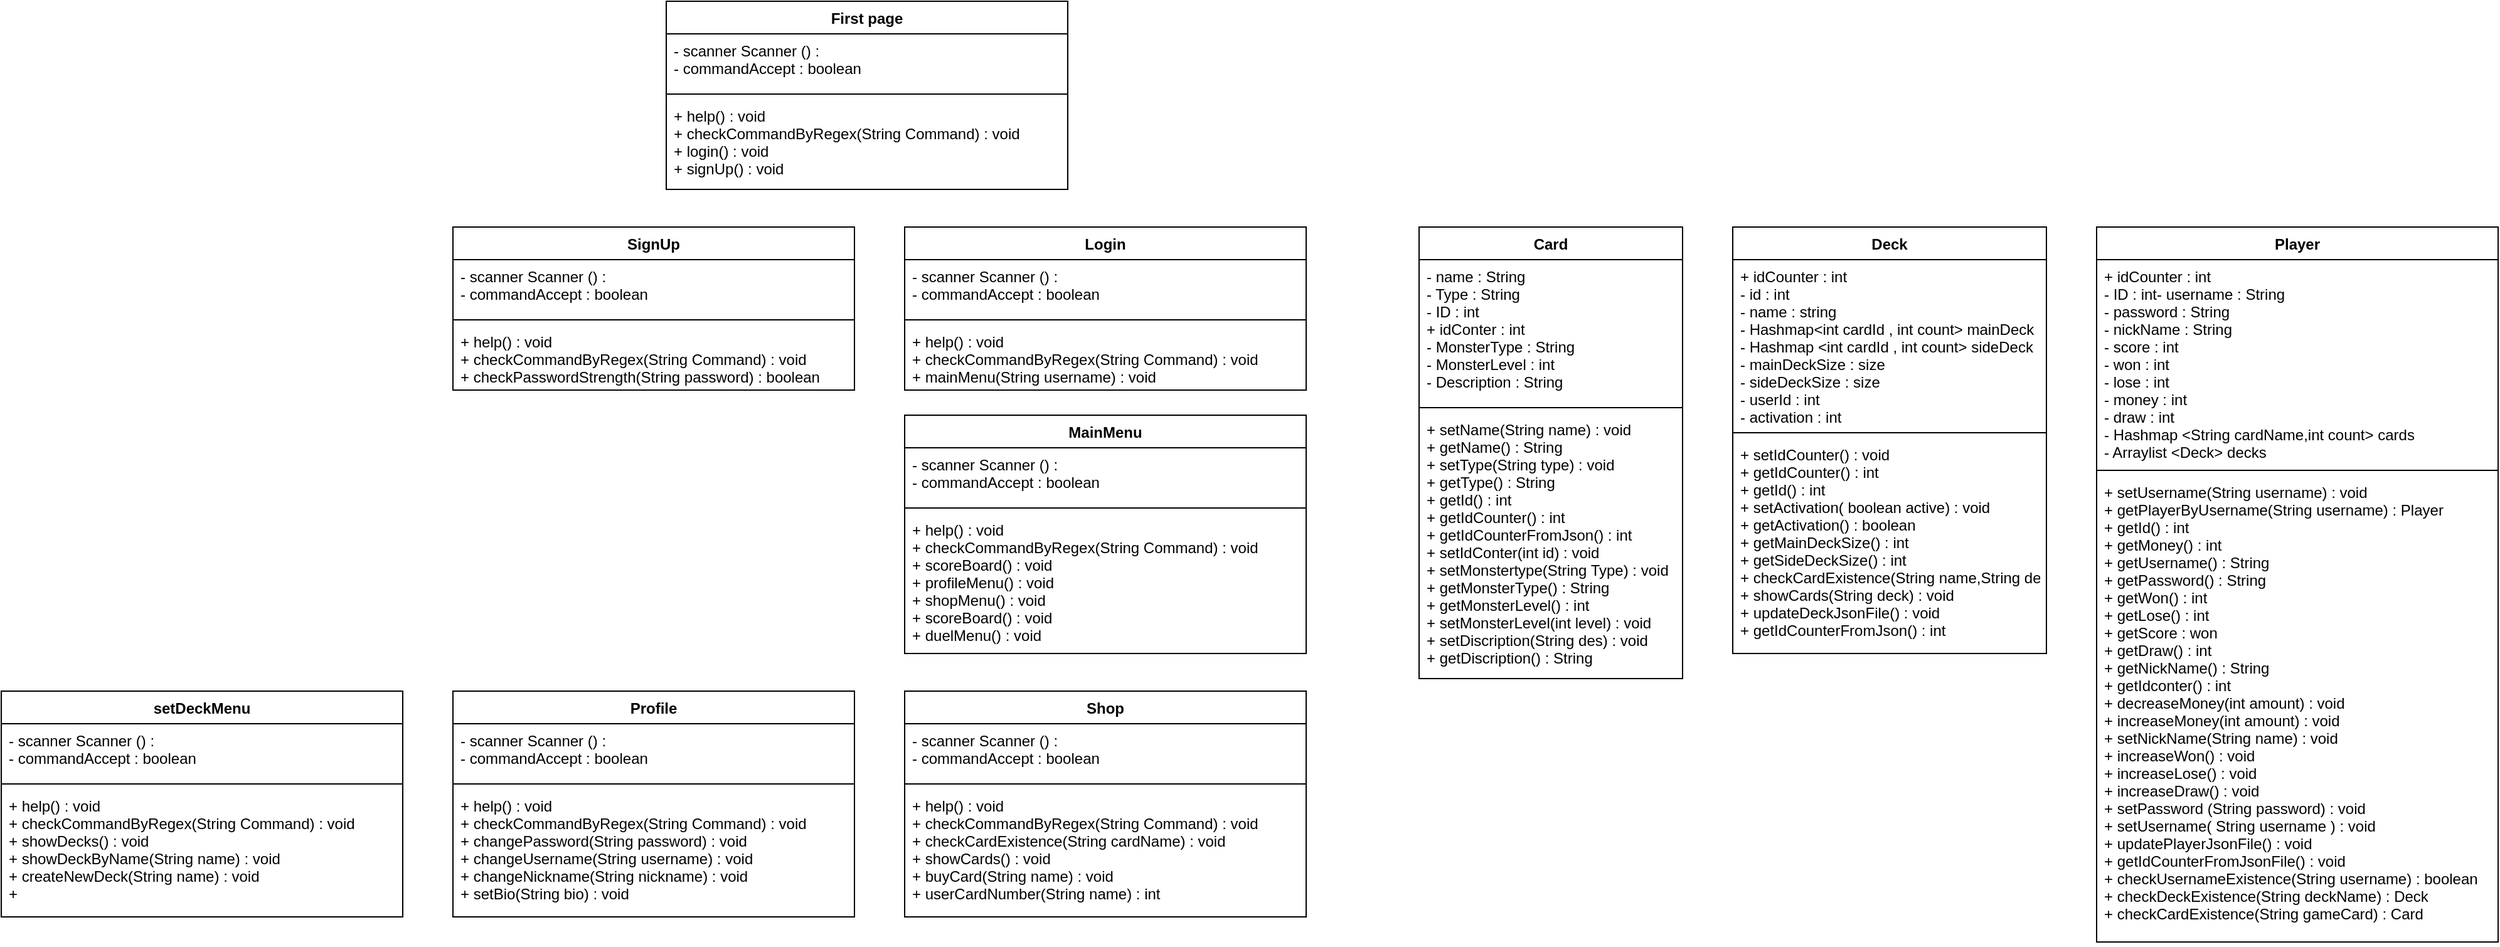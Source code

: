 <mxfile version="14.6.3" type="device"><diagram id="1qHVM7tWFMdZ8C6uD1OJ" name="Page-1"><mxGraphModel dx="2905" dy="552" grid="1" gridSize="10" guides="1" tooltips="1" connect="1" arrows="1" fold="1" page="1" pageScale="1" pageWidth="850" pageHeight="1100" math="0" shadow="0"><root><mxCell id="0"/><mxCell id="1" parent="0"/><mxCell id="omThe3qzSCuYO-1pEHOR-20" value="Deck&#xA;" style="swimlane;fontStyle=1;align=center;verticalAlign=top;childLayout=stackLayout;horizontal=1;startSize=26;horizontalStack=0;resizeParent=1;resizeParentMax=0;resizeLast=0;collapsible=1;marginBottom=0;" parent="1" vertex="1"><mxGeometry x="220" y="420" width="250" height="340" as="geometry"/></mxCell><mxCell id="omThe3qzSCuYO-1pEHOR-21" value="+ idCounter : int&#xA;- id : int&#xA;- name : string&#xA;- Hashmap&lt;int cardId , int count&gt; mainDeck&#xA;- Hashmap &lt;int cardId , int count&gt; sideDeck&#xA;- mainDeckSize : size&#xA;- sideDeckSize : size&#xA;- userId : int&#xA;- activation : int" style="text;strokeColor=none;fillColor=none;align=left;verticalAlign=top;spacingLeft=4;spacingRight=4;overflow=hidden;rotatable=0;points=[[0,0.5],[1,0.5]];portConstraint=eastwest;" parent="omThe3qzSCuYO-1pEHOR-20" vertex="1"><mxGeometry y="26" width="250" height="134" as="geometry"/></mxCell><mxCell id="omThe3qzSCuYO-1pEHOR-22" value="" style="line;strokeWidth=1;fillColor=none;align=left;verticalAlign=middle;spacingTop=-1;spacingLeft=3;spacingRight=3;rotatable=0;labelPosition=right;points=[];portConstraint=eastwest;" parent="omThe3qzSCuYO-1pEHOR-20" vertex="1"><mxGeometry y="160" width="250" height="8" as="geometry"/></mxCell><mxCell id="omThe3qzSCuYO-1pEHOR-23" value="+ setIdCounter() : void&#xA;+ getIdCounter() : int&#xA;+ getId() : int&#xA;+ setActivation( boolean active) : void&#xA;+ getActivation() : boolean&#xA;+ getMainDeckSize() : int&#xA;+ getSideDeckSize() : int&#xA;+ checkCardExistence(String name,String deck) : Card&#xA;+ showCards(String deck) : void&#xA;+ updateDeckJsonFile() : void&#xA;+ getIdCounterFromJson() : int &#xA;&#xA;" style="text;strokeColor=none;fillColor=none;align=left;verticalAlign=top;spacingLeft=4;spacingRight=4;overflow=hidden;rotatable=0;points=[[0,0.5],[1,0.5]];portConstraint=eastwest;" parent="omThe3qzSCuYO-1pEHOR-20" vertex="1"><mxGeometry y="168" width="250" height="172" as="geometry"/></mxCell><mxCell id="omThe3qzSCuYO-1pEHOR-24" value="Player" style="swimlane;fontStyle=1;align=center;verticalAlign=top;childLayout=stackLayout;horizontal=1;startSize=26;horizontalStack=0;resizeParent=1;resizeParentMax=0;resizeLast=0;collapsible=1;marginBottom=0;" parent="1" vertex="1"><mxGeometry x="510" y="420" width="320" height="570" as="geometry"/></mxCell><mxCell id="omThe3qzSCuYO-1pEHOR-25" value="+ idCounter : int&#xA;- ID : int- username : String&#xA;- password : String&#xA;- nickName : String&#xA;- score : int&#xA;- won : int&#xA;- lose : int&#xA;- money : int&#xA;- draw : int&#xA;- Hashmap &lt;String cardName,int count&gt; cards&#xA;- Arraylist &lt;Deck&gt; decks&#xA;" style="text;strokeColor=none;fillColor=none;align=left;verticalAlign=top;spacingLeft=4;spacingRight=4;overflow=hidden;rotatable=0;points=[[0,0.5],[1,0.5]];portConstraint=eastwest;" parent="omThe3qzSCuYO-1pEHOR-24" vertex="1"><mxGeometry y="26" width="320" height="164" as="geometry"/></mxCell><mxCell id="omThe3qzSCuYO-1pEHOR-26" value="" style="line;strokeWidth=1;fillColor=none;align=left;verticalAlign=middle;spacingTop=-1;spacingLeft=3;spacingRight=3;rotatable=0;labelPosition=right;points=[];portConstraint=eastwest;" parent="omThe3qzSCuYO-1pEHOR-24" vertex="1"><mxGeometry y="190" width="320" height="8" as="geometry"/></mxCell><mxCell id="omThe3qzSCuYO-1pEHOR-27" value="+ setUsername(String username) : void&#xA;+ getPlayerByUsername(String username) : Player&#xA;+ getId() : int&#xA;+ getMoney() : int&#xA;+ getUsername() : String&#xA;+ getPassword() : String&#xA;+ getWon() : int&#xA;+ getLose() : int&#xA;+ getScore : won&#xA;+ getDraw() : int&#xA;+ getNickName() : String&#xA;+ getIdconter() : int&#xA;+ decreaseMoney(int amount) : void&#xA;+ increaseMoney(int amount) : void&#xA;+ setNickName(String name) : void&#xA;+ increaseWon() : void&#xA;+ increaseLose() : void&#xA;+ increaseDraw() : void&#xA;+ setPassword (String password) : void&#xA;+ setUsername( String username ) : void &#xA;+ updatePlayerJsonFile() : void&#xA;+ getIdCounterFromJsonFile() : void&#xA;+ checkUsernameExistence(String username) : boolean&#xA;+ checkDeckExistence(String deckName) : Deck&#xA;+ checkCardExistence(String gameCard) : Card&#xA;&#xA;&#xA;&#xA;&#xA;" style="text;strokeColor=none;fillColor=none;align=left;verticalAlign=top;spacingLeft=4;spacingRight=4;overflow=hidden;rotatable=0;points=[[0,0.5],[1,0.5]];portConstraint=eastwest;" parent="omThe3qzSCuYO-1pEHOR-24" vertex="1"><mxGeometry y="198" width="320" height="372" as="geometry"/></mxCell><mxCell id="omThe3qzSCuYO-1pEHOR-36" value="First page" style="swimlane;fontStyle=1;align=center;verticalAlign=top;childLayout=stackLayout;horizontal=1;startSize=26;horizontalStack=0;resizeParent=1;resizeParentMax=0;resizeLast=0;collapsible=1;marginBottom=0;" parent="1" vertex="1"><mxGeometry x="-630" y="240" width="320" height="150" as="geometry"/></mxCell><mxCell id="omThe3qzSCuYO-1pEHOR-37" value="- scanner Scanner () :&#xA;- commandAccept : boolean" style="text;strokeColor=none;fillColor=none;align=left;verticalAlign=top;spacingLeft=4;spacingRight=4;overflow=hidden;rotatable=0;points=[[0,0.5],[1,0.5]];portConstraint=eastwest;" parent="omThe3qzSCuYO-1pEHOR-36" vertex="1"><mxGeometry y="26" width="320" height="44" as="geometry"/></mxCell><mxCell id="omThe3qzSCuYO-1pEHOR-38" value="" style="line;strokeWidth=1;fillColor=none;align=left;verticalAlign=middle;spacingTop=-1;spacingLeft=3;spacingRight=3;rotatable=0;labelPosition=right;points=[];portConstraint=eastwest;" parent="omThe3qzSCuYO-1pEHOR-36" vertex="1"><mxGeometry y="70" width="320" height="8" as="geometry"/></mxCell><mxCell id="omThe3qzSCuYO-1pEHOR-39" value="+ help() : void&#xA;+ checkCommandByRegex(String Command) : void&#xA;+ login() : void&#xA;+ signUp() : void&#xA; &#xA;" style="text;strokeColor=none;fillColor=none;align=left;verticalAlign=top;spacingLeft=4;spacingRight=4;overflow=hidden;rotatable=0;points=[[0,0.5],[1,0.5]];portConstraint=eastwest;" parent="omThe3qzSCuYO-1pEHOR-36" vertex="1"><mxGeometry y="78" width="320" height="72" as="geometry"/></mxCell><mxCell id="r7nnNvdZS-jpxNbWpu49-2" value="Card" style="swimlane;fontStyle=1;align=center;verticalAlign=top;childLayout=stackLayout;horizontal=1;startSize=26;horizontalStack=0;resizeParent=1;resizeParentMax=0;resizeLast=0;collapsible=1;marginBottom=0;" vertex="1" parent="1"><mxGeometry x="-30" y="420" width="210" height="360" as="geometry"/></mxCell><mxCell id="r7nnNvdZS-jpxNbWpu49-3" value="- name : String&#xA;- Type : String&#xA;- ID : int &#xA;+ idConter : int&#xA;- MonsterType : String&#xA;- MonsterLevel : int&#xA;- Description : String&#xA;" style="text;strokeColor=none;fillColor=none;align=left;verticalAlign=top;spacingLeft=4;spacingRight=4;overflow=hidden;rotatable=0;points=[[0,0.5],[1,0.5]];portConstraint=eastwest;" vertex="1" parent="r7nnNvdZS-jpxNbWpu49-2"><mxGeometry y="26" width="210" height="114" as="geometry"/></mxCell><mxCell id="r7nnNvdZS-jpxNbWpu49-4" value="" style="line;strokeWidth=1;fillColor=none;align=left;verticalAlign=middle;spacingTop=-1;spacingLeft=3;spacingRight=3;rotatable=0;labelPosition=right;points=[];portConstraint=eastwest;" vertex="1" parent="r7nnNvdZS-jpxNbWpu49-2"><mxGeometry y="140" width="210" height="8" as="geometry"/></mxCell><mxCell id="r7nnNvdZS-jpxNbWpu49-5" value="+ setName(String name) : void&#xA;+ getName() : String&#xA;+ setType(String type) : void&#xA;+ getType() : String&#xA;+ getId() : int&#xA;+ getIdCounter() : int&#xA;+ getIdCounterFromJson() : int&#xA;+ setIdConter(int id) : void&#xA;+ setMonstertype(String Type) : void&#xA;+ getMonsterType() : String&#xA;+ getMonsterLevel() : int&#xA;+ setMonsterLevel(int level) : void&#xA;+ setDiscription(String des) : void&#xA;+ getDiscription() : String&#xA;" style="text;strokeColor=none;fillColor=none;align=left;verticalAlign=top;spacingLeft=4;spacingRight=4;overflow=hidden;rotatable=0;points=[[0,0.5],[1,0.5]];portConstraint=eastwest;" vertex="1" parent="r7nnNvdZS-jpxNbWpu49-2"><mxGeometry y="148" width="210" height="212" as="geometry"/></mxCell><mxCell id="r7nnNvdZS-jpxNbWpu49-6" value="Shop" style="swimlane;fontStyle=1;align=center;verticalAlign=top;childLayout=stackLayout;horizontal=1;startSize=26;horizontalStack=0;resizeParent=1;resizeParentMax=0;resizeLast=0;collapsible=1;marginBottom=0;" vertex="1" parent="1"><mxGeometry x="-440" y="790" width="320" height="180" as="geometry"/></mxCell><mxCell id="r7nnNvdZS-jpxNbWpu49-7" value="- scanner Scanner () :&#xA;- commandAccept : boolean" style="text;strokeColor=none;fillColor=none;align=left;verticalAlign=top;spacingLeft=4;spacingRight=4;overflow=hidden;rotatable=0;points=[[0,0.5],[1,0.5]];portConstraint=eastwest;" vertex="1" parent="r7nnNvdZS-jpxNbWpu49-6"><mxGeometry y="26" width="320" height="44" as="geometry"/></mxCell><mxCell id="r7nnNvdZS-jpxNbWpu49-8" value="" style="line;strokeWidth=1;fillColor=none;align=left;verticalAlign=middle;spacingTop=-1;spacingLeft=3;spacingRight=3;rotatable=0;labelPosition=right;points=[];portConstraint=eastwest;" vertex="1" parent="r7nnNvdZS-jpxNbWpu49-6"><mxGeometry y="70" width="320" height="8" as="geometry"/></mxCell><mxCell id="r7nnNvdZS-jpxNbWpu49-9" value="+ help() : void&#xA;+ checkCommandByRegex(String Command) : void&#xA;+ checkCardExistence(String cardName) : void&#xA;+ showCards() : void&#xA;+ buyCard(String name) : void&#xA;+ userCardNumber(String name) : int &#xA;" style="text;strokeColor=none;fillColor=none;align=left;verticalAlign=top;spacingLeft=4;spacingRight=4;overflow=hidden;rotatable=0;points=[[0,0.5],[1,0.5]];portConstraint=eastwest;" vertex="1" parent="r7nnNvdZS-jpxNbWpu49-6"><mxGeometry y="78" width="320" height="102" as="geometry"/></mxCell><mxCell id="r7nnNvdZS-jpxNbWpu49-10" value="SignUp" style="swimlane;fontStyle=1;align=center;verticalAlign=top;childLayout=stackLayout;horizontal=1;startSize=26;horizontalStack=0;resizeParent=1;resizeParentMax=0;resizeLast=0;collapsible=1;marginBottom=0;" vertex="1" parent="1"><mxGeometry x="-800" y="420" width="320" height="130" as="geometry"/></mxCell><mxCell id="r7nnNvdZS-jpxNbWpu49-11" value="- scanner Scanner () :&#xA;- commandAccept : boolean" style="text;strokeColor=none;fillColor=none;align=left;verticalAlign=top;spacingLeft=4;spacingRight=4;overflow=hidden;rotatable=0;points=[[0,0.5],[1,0.5]];portConstraint=eastwest;" vertex="1" parent="r7nnNvdZS-jpxNbWpu49-10"><mxGeometry y="26" width="320" height="44" as="geometry"/></mxCell><mxCell id="r7nnNvdZS-jpxNbWpu49-12" value="" style="line;strokeWidth=1;fillColor=none;align=left;verticalAlign=middle;spacingTop=-1;spacingLeft=3;spacingRight=3;rotatable=0;labelPosition=right;points=[];portConstraint=eastwest;" vertex="1" parent="r7nnNvdZS-jpxNbWpu49-10"><mxGeometry y="70" width="320" height="8" as="geometry"/></mxCell><mxCell id="r7nnNvdZS-jpxNbWpu49-13" value="+ help() : void&#xA;+ checkCommandByRegex(String Command) : void&#xA;+ checkPasswordStrength(String password) : boolean&#xA;" style="text;strokeColor=none;fillColor=none;align=left;verticalAlign=top;spacingLeft=4;spacingRight=4;overflow=hidden;rotatable=0;points=[[0,0.5],[1,0.5]];portConstraint=eastwest;" vertex="1" parent="r7nnNvdZS-jpxNbWpu49-10"><mxGeometry y="78" width="320" height="52" as="geometry"/></mxCell><mxCell id="r7nnNvdZS-jpxNbWpu49-14" value="Login" style="swimlane;fontStyle=1;align=center;verticalAlign=top;childLayout=stackLayout;horizontal=1;startSize=26;horizontalStack=0;resizeParent=1;resizeParentMax=0;resizeLast=0;collapsible=1;marginBottom=0;" vertex="1" parent="1"><mxGeometry x="-440" y="420" width="320" height="130" as="geometry"/></mxCell><mxCell id="r7nnNvdZS-jpxNbWpu49-15" value="- scanner Scanner () :&#xA;- commandAccept : boolean" style="text;strokeColor=none;fillColor=none;align=left;verticalAlign=top;spacingLeft=4;spacingRight=4;overflow=hidden;rotatable=0;points=[[0,0.5],[1,0.5]];portConstraint=eastwest;" vertex="1" parent="r7nnNvdZS-jpxNbWpu49-14"><mxGeometry y="26" width="320" height="44" as="geometry"/></mxCell><mxCell id="r7nnNvdZS-jpxNbWpu49-16" value="" style="line;strokeWidth=1;fillColor=none;align=left;verticalAlign=middle;spacingTop=-1;spacingLeft=3;spacingRight=3;rotatable=0;labelPosition=right;points=[];portConstraint=eastwest;" vertex="1" parent="r7nnNvdZS-jpxNbWpu49-14"><mxGeometry y="70" width="320" height="8" as="geometry"/></mxCell><mxCell id="r7nnNvdZS-jpxNbWpu49-17" value="+ help() : void&#xA;+ checkCommandByRegex(String Command) : void&#xA;+ mainMenu(String username) : void&#xA; &#xA;" style="text;strokeColor=none;fillColor=none;align=left;verticalAlign=top;spacingLeft=4;spacingRight=4;overflow=hidden;rotatable=0;points=[[0,0.5],[1,0.5]];portConstraint=eastwest;" vertex="1" parent="r7nnNvdZS-jpxNbWpu49-14"><mxGeometry y="78" width="320" height="52" as="geometry"/></mxCell><mxCell id="r7nnNvdZS-jpxNbWpu49-18" value="Profile" style="swimlane;fontStyle=1;align=center;verticalAlign=top;childLayout=stackLayout;horizontal=1;startSize=26;horizontalStack=0;resizeParent=1;resizeParentMax=0;resizeLast=0;collapsible=1;marginBottom=0;" vertex="1" parent="1"><mxGeometry x="-800" y="790" width="320" height="180" as="geometry"/></mxCell><mxCell id="r7nnNvdZS-jpxNbWpu49-19" value="- scanner Scanner () :&#xA;- commandAccept : boolean" style="text;strokeColor=none;fillColor=none;align=left;verticalAlign=top;spacingLeft=4;spacingRight=4;overflow=hidden;rotatable=0;points=[[0,0.5],[1,0.5]];portConstraint=eastwest;" vertex="1" parent="r7nnNvdZS-jpxNbWpu49-18"><mxGeometry y="26" width="320" height="44" as="geometry"/></mxCell><mxCell id="r7nnNvdZS-jpxNbWpu49-20" value="" style="line;strokeWidth=1;fillColor=none;align=left;verticalAlign=middle;spacingTop=-1;spacingLeft=3;spacingRight=3;rotatable=0;labelPosition=right;points=[];portConstraint=eastwest;" vertex="1" parent="r7nnNvdZS-jpxNbWpu49-18"><mxGeometry y="70" width="320" height="8" as="geometry"/></mxCell><mxCell id="r7nnNvdZS-jpxNbWpu49-21" value="+ help() : void&#xA;+ checkCommandByRegex(String Command) : void&#xA;+ changePassword(String password) : void&#xA;+ changeUsername(String username) : void&#xA;+ changeNickname(String nickname) : void&#xA;+ setBio(String bio) : void&#xA; &#xA;" style="text;strokeColor=none;fillColor=none;align=left;verticalAlign=top;spacingLeft=4;spacingRight=4;overflow=hidden;rotatable=0;points=[[0,0.5],[1,0.5]];portConstraint=eastwest;" vertex="1" parent="r7nnNvdZS-jpxNbWpu49-18"><mxGeometry y="78" width="320" height="102" as="geometry"/></mxCell><mxCell id="r7nnNvdZS-jpxNbWpu49-26" value="MainMenu" style="swimlane;fontStyle=1;align=center;verticalAlign=top;childLayout=stackLayout;horizontal=1;startSize=26;horizontalStack=0;resizeParent=1;resizeParentMax=0;resizeLast=0;collapsible=1;marginBottom=0;" vertex="1" parent="1"><mxGeometry x="-440" y="570" width="320" height="190" as="geometry"/></mxCell><mxCell id="r7nnNvdZS-jpxNbWpu49-27" value="- scanner Scanner () :&#xA;- commandAccept : boolean" style="text;strokeColor=none;fillColor=none;align=left;verticalAlign=top;spacingLeft=4;spacingRight=4;overflow=hidden;rotatable=0;points=[[0,0.5],[1,0.5]];portConstraint=eastwest;" vertex="1" parent="r7nnNvdZS-jpxNbWpu49-26"><mxGeometry y="26" width="320" height="44" as="geometry"/></mxCell><mxCell id="r7nnNvdZS-jpxNbWpu49-28" value="" style="line;strokeWidth=1;fillColor=none;align=left;verticalAlign=middle;spacingTop=-1;spacingLeft=3;spacingRight=3;rotatable=0;labelPosition=right;points=[];portConstraint=eastwest;" vertex="1" parent="r7nnNvdZS-jpxNbWpu49-26"><mxGeometry y="70" width="320" height="8" as="geometry"/></mxCell><mxCell id="r7nnNvdZS-jpxNbWpu49-29" value="+ help() : void&#xA;+ checkCommandByRegex(String Command) : void&#xA;+ scoreBoard() : void&#xA;+ profileMenu() : void&#xA;+ shopMenu() : void&#xA;+ scoreBoard() : void&#xA;+ duelMenu() : void&#xA; &#xA;" style="text;strokeColor=none;fillColor=none;align=left;verticalAlign=top;spacingLeft=4;spacingRight=4;overflow=hidden;rotatable=0;points=[[0,0.5],[1,0.5]];portConstraint=eastwest;" vertex="1" parent="r7nnNvdZS-jpxNbWpu49-26"><mxGeometry y="78" width="320" height="112" as="geometry"/></mxCell><mxCell id="r7nnNvdZS-jpxNbWpu49-30" value="setDeckMenu" style="swimlane;fontStyle=1;align=center;verticalAlign=top;childLayout=stackLayout;horizontal=1;startSize=26;horizontalStack=0;resizeParent=1;resizeParentMax=0;resizeLast=0;collapsible=1;marginBottom=0;" vertex="1" parent="1"><mxGeometry x="-1160" y="790" width="320" height="180" as="geometry"/></mxCell><mxCell id="r7nnNvdZS-jpxNbWpu49-31" value="- scanner Scanner () :&#xA;- commandAccept : boolean" style="text;strokeColor=none;fillColor=none;align=left;verticalAlign=top;spacingLeft=4;spacingRight=4;overflow=hidden;rotatable=0;points=[[0,0.5],[1,0.5]];portConstraint=eastwest;" vertex="1" parent="r7nnNvdZS-jpxNbWpu49-30"><mxGeometry y="26" width="320" height="44" as="geometry"/></mxCell><mxCell id="r7nnNvdZS-jpxNbWpu49-32" value="" style="line;strokeWidth=1;fillColor=none;align=left;verticalAlign=middle;spacingTop=-1;spacingLeft=3;spacingRight=3;rotatable=0;labelPosition=right;points=[];portConstraint=eastwest;" vertex="1" parent="r7nnNvdZS-jpxNbWpu49-30"><mxGeometry y="70" width="320" height="8" as="geometry"/></mxCell><mxCell id="r7nnNvdZS-jpxNbWpu49-33" value="+ help() : void&#xA;+ checkCommandByRegex(String Command) : void&#xA;+ showDecks() : void&#xA;+ showDeckByName(String name) : void&#xA;+ createNewDeck(String name) : void&#xA;+ &#xA; &#xA;" style="text;strokeColor=none;fillColor=none;align=left;verticalAlign=top;spacingLeft=4;spacingRight=4;overflow=hidden;rotatable=0;points=[[0,0.5],[1,0.5]];portConstraint=eastwest;" vertex="1" parent="r7nnNvdZS-jpxNbWpu49-30"><mxGeometry y="78" width="320" height="102" as="geometry"/></mxCell></root></mxGraphModel></diagram></mxfile>